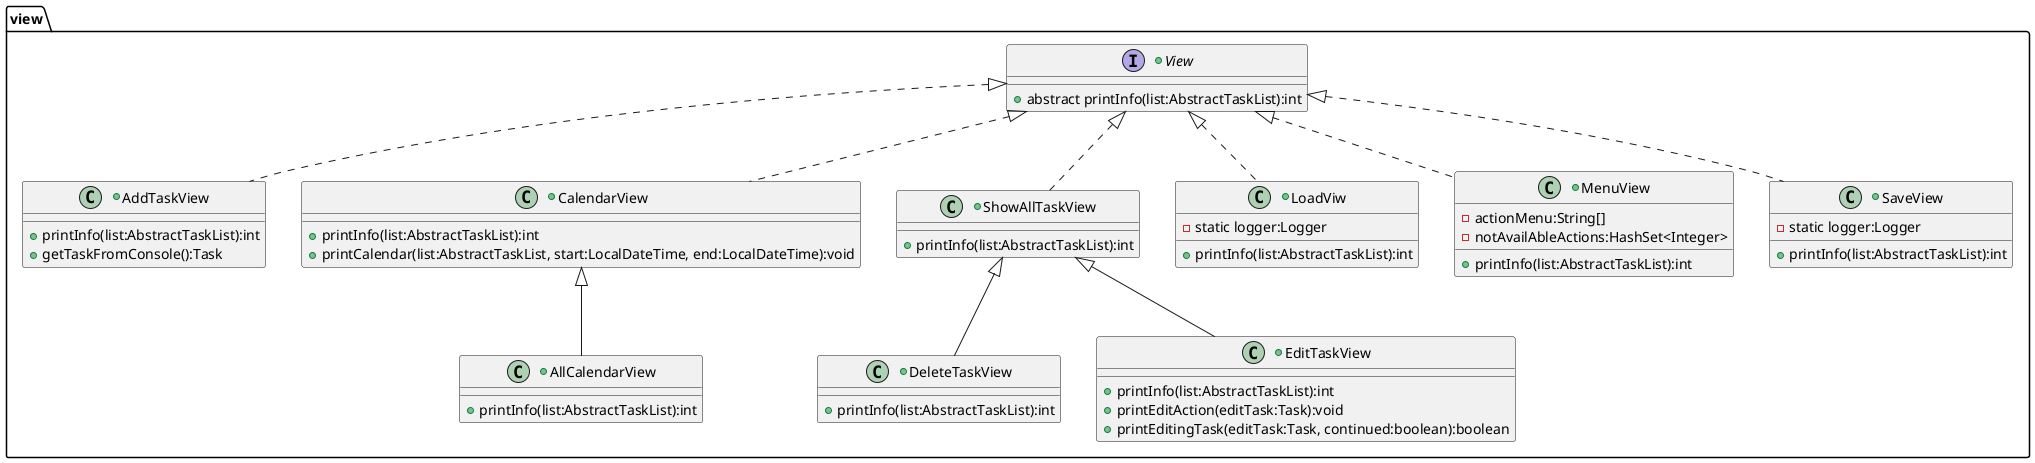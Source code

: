 @startuml
'https://plantuml.com/class-diagram

package "view" {
    +interface View {
        +abstract printInfo(list:AbstractTaskList):int
    }

    +class AddTaskView implements View {
          +printInfo(list:AbstractTaskList):int
          +getTaskFromConsole():Task
    }

    +class AllCalendarView extends CalendarView {
          +printInfo(list:AbstractTaskList):int
    }

    +class CalendarView implements View {
          +printInfo(list:AbstractTaskList):int
          +printCalendar(list:AbstractTaskList, start:LocalDateTime, end:LocalDateTime):void
    }

    +class DeleteTaskView extends ShowAllTaskView {
          +printInfo(list:AbstractTaskList):int
    }

    +class EditTaskView extends ShowAllTaskView {
          +printInfo(list:AbstractTaskList):int
          +printEditAction(editTask:Task):void
          +printEditingTask(editTask:Task, continued:boolean):boolean
    }

    +class LoadViw implements View {
          -static logger:Logger
          +printInfo(list:AbstractTaskList):int
    }

    +class MenuView implements View {
          -actionMenu:String[]
          -notAvailAbleActions:HashSet<Integer>
          +printInfo(list:AbstractTaskList):int
    }

    +class SaveView implements View {
          -static logger:Logger
          +printInfo(list:AbstractTaskList):int
    }

    +class ShowAllTaskView implements View {
          +printInfo(list:AbstractTaskList):int
    }
}

@enduml